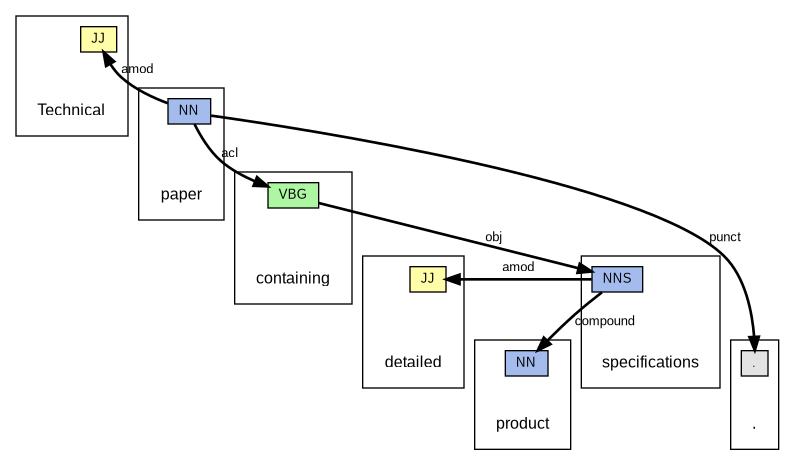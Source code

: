 @startuml
digraph g {
//layout=dot
//splines=true
    graph [nodesep=0.2 ranksep=0.1]
    node [shape=none fontname=arial fontsize=12 style=filled fillcolor=white width=0.1 height=0]
    edge [style=invis]
    subgraph cluster1 {
        p1 [label="JJ" shape=box fontsize=10 fillcolor="#fffda8"]
        w1 [label="Technical"]
        p1 -> w1
    }
    subgraph cluster2 {
        p2 [label="NN" shape=box fontsize=10 fillcolor="#a4bced"]
        w2 [label="paper"]
        p2 -> w2
    }
    subgraph cluster3 {
        p3 [label="VBG" shape=box fontsize=10 fillcolor="#adf6a2"]
        w3 [label="containing"]
        p3 -> w3
    }
    subgraph cluster4 {
        p4 [label="JJ" shape=box fontsize=10 fillcolor="#fffda8"]
        w4 [label="detailed"]
        p4 -> w4
    }
    subgraph cluster5 {
        p5 [label="NN" shape=box fontsize=10 fillcolor="#a4bced"]
        w5 [label="product"]
        p5 -> w5
    }
    subgraph cluster6 {
        p6 [label="NNS" shape=box fontsize=10 fillcolor="#a4bced"]
        w6 [label="specifications"]
        p6 -> w6
    }
    subgraph cluster7 {
        p7 [label="." shape=box fontsize=10 fillcolor="#e3e3e3"]
        w7 [label="."]
        p7 -> w7
    }
    w1 -> w2 -> w3 -> w4 -> w5 -> w6 -> w7
    p1 -> p2 -> p3 -> p4 -> p5 -> p6 -> p7
    edge [style=bold fontsize=10 fontname=arial]
    p2 -> p1 [label="amod"]
    p2 -> p3 [label="acl"]
    p2 -> p7 [label="punct"]
    p3 -> p6 [label="obj"]
    p6 -> p4 [label="amod"]
    p6 -> p5 [label="compound"]
}
@enduml

